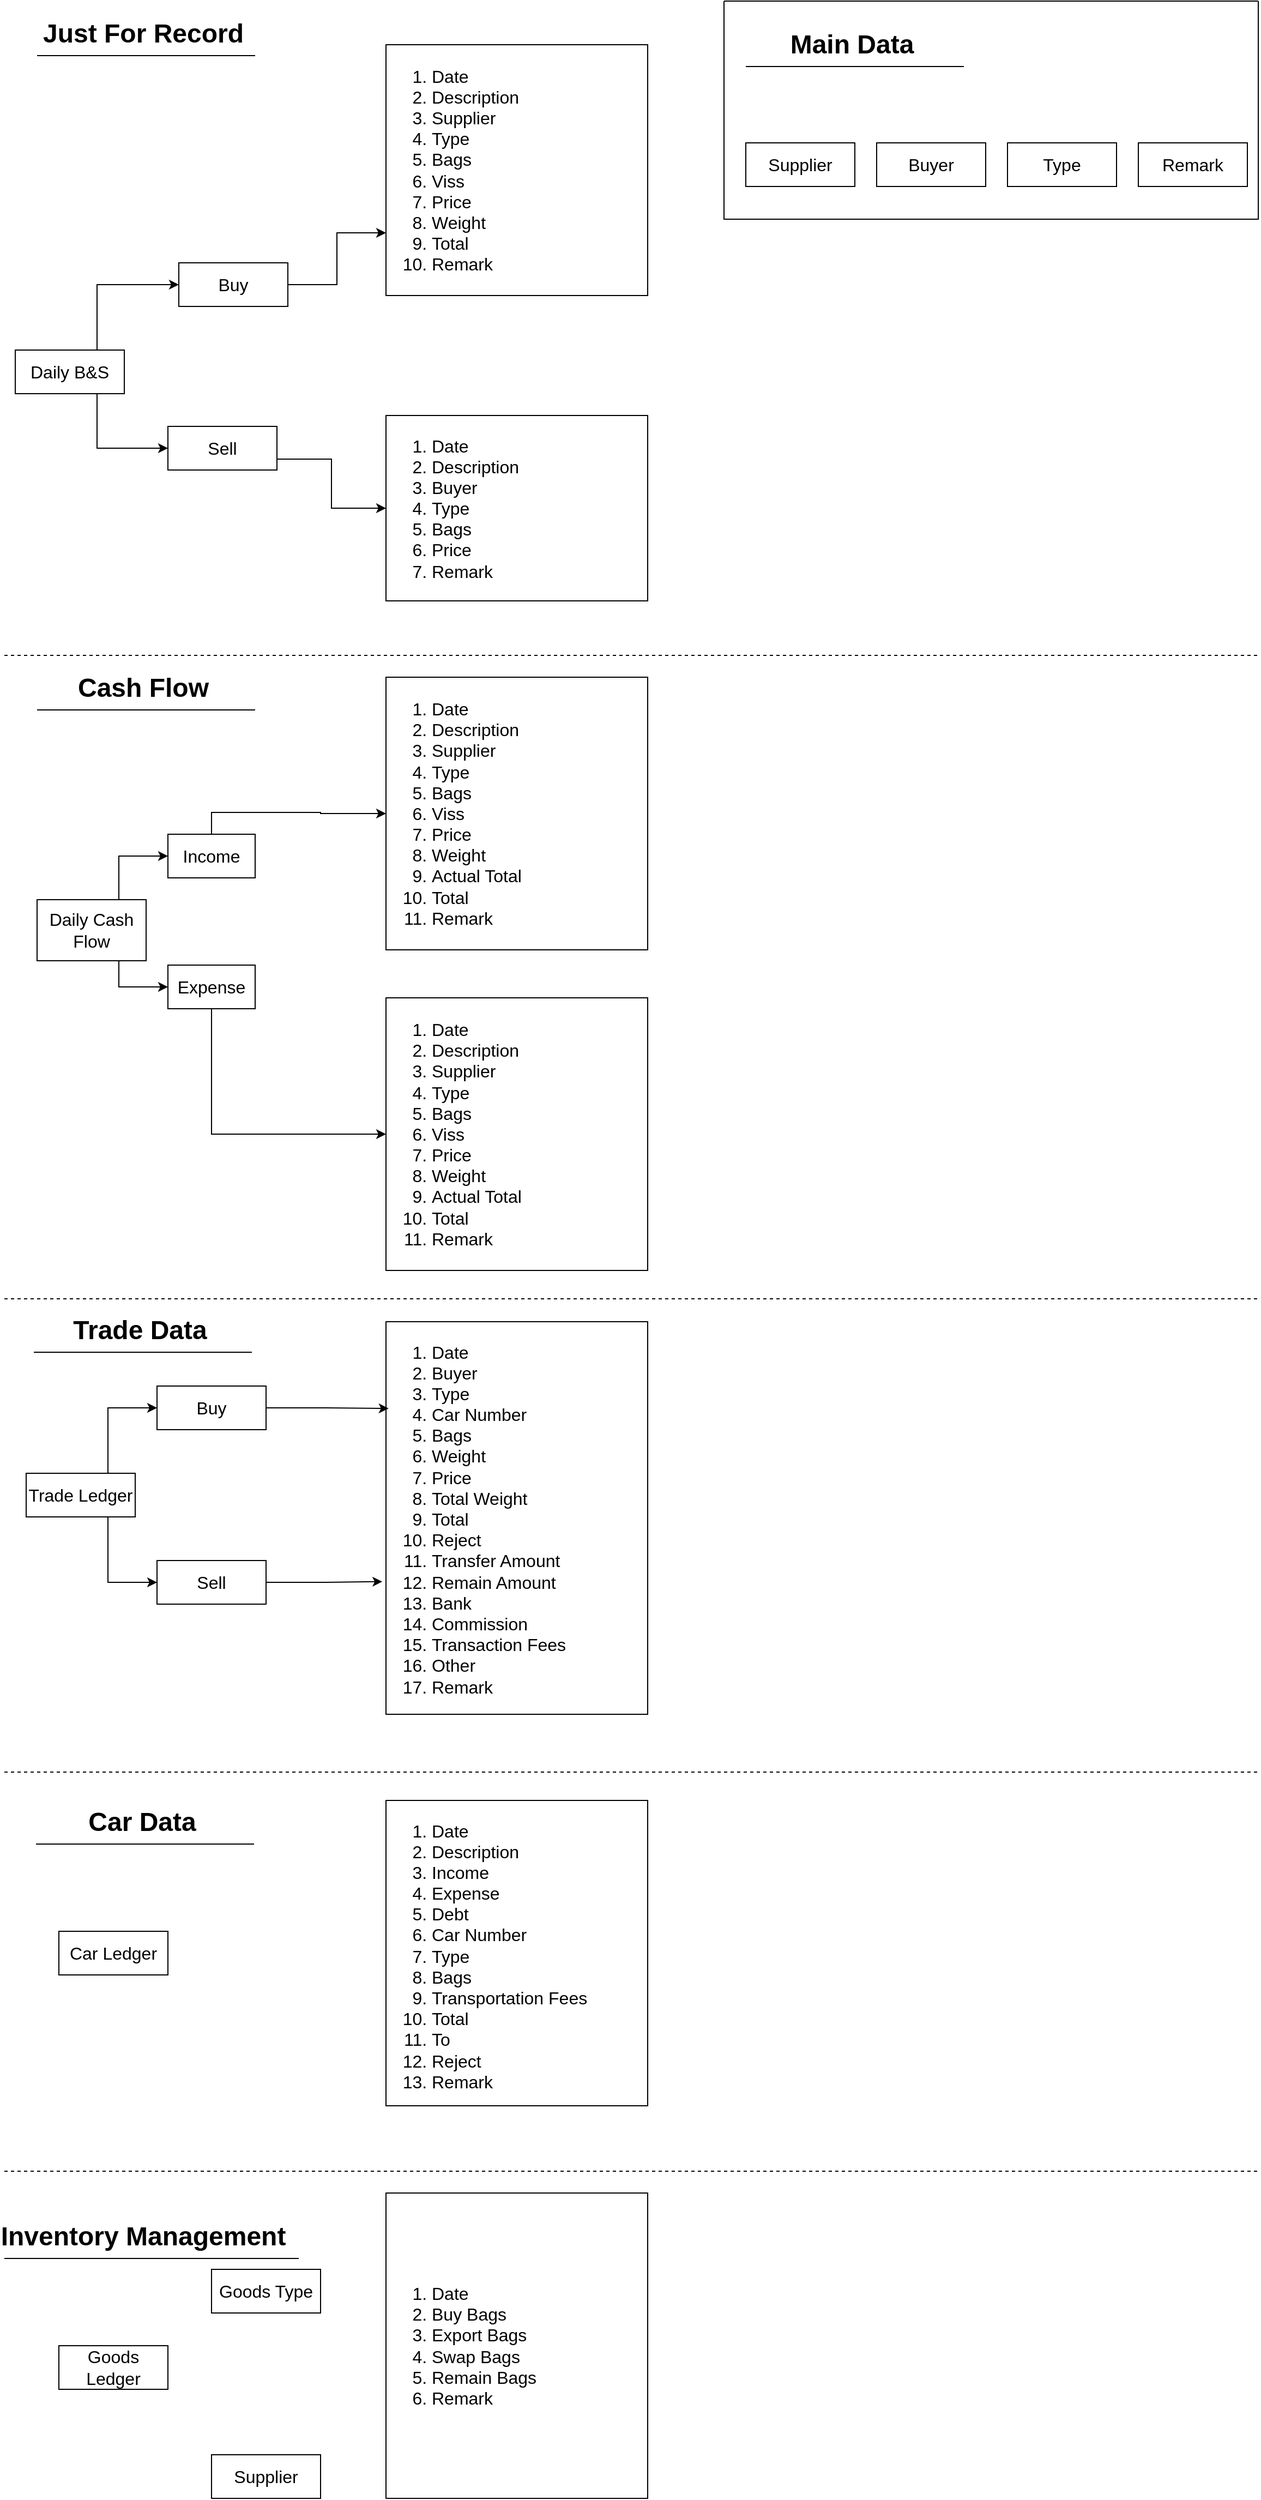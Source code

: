 <mxfile version="24.7.17">
  <diagram name="Page-1" id="-BEs1d6lwpMOucNAkOac">
    <mxGraphModel dx="1687" dy="924" grid="1" gridSize="10" guides="1" tooltips="1" connect="1" arrows="1" fold="1" page="1" pageScale="1" pageWidth="1169" pageHeight="1654" math="0" shadow="0">
      <root>
        <mxCell id="0" />
        <mxCell id="1" parent="0" />
        <mxCell id="y3tPWJdc0TDrSjA-nD9r-1" value="Car Ledger" style="rounded=0;whiteSpace=wrap;html=1;fontSize=16;" parent="1" vertex="1">
          <mxGeometry x="60" y="1800" width="100" height="40" as="geometry" />
        </mxCell>
        <mxCell id="0vb944mvBpbHNHZJIUae-54" style="edgeStyle=orthogonalEdgeStyle;rounded=0;orthogonalLoop=1;jettySize=auto;html=1;exitX=0.75;exitY=1;exitDx=0;exitDy=0;entryX=0;entryY=0.5;entryDx=0;entryDy=0;" edge="1" parent="1" source="y3tPWJdc0TDrSjA-nD9r-3" target="0vb944mvBpbHNHZJIUae-49">
          <mxGeometry relative="1" as="geometry" />
        </mxCell>
        <mxCell id="0vb944mvBpbHNHZJIUae-55" style="edgeStyle=orthogonalEdgeStyle;rounded=0;orthogonalLoop=1;jettySize=auto;html=1;exitX=0.75;exitY=0;exitDx=0;exitDy=0;entryX=0;entryY=0.5;entryDx=0;entryDy=0;" edge="1" parent="1" source="y3tPWJdc0TDrSjA-nD9r-3" target="0vb944mvBpbHNHZJIUae-47">
          <mxGeometry relative="1" as="geometry" />
        </mxCell>
        <mxCell id="y3tPWJdc0TDrSjA-nD9r-3" value="Trade Ledger" style="rounded=0;whiteSpace=wrap;html=1;fontSize=16;" parent="1" vertex="1">
          <mxGeometry x="30" y="1380" width="100" height="40" as="geometry" />
        </mxCell>
        <mxCell id="0vb944mvBpbHNHZJIUae-36" style="edgeStyle=orthogonalEdgeStyle;rounded=0;orthogonalLoop=1;jettySize=auto;html=1;exitX=0.75;exitY=0;exitDx=0;exitDy=0;entryX=0;entryY=0.5;entryDx=0;entryDy=0;fontSize=16;" edge="1" parent="1" source="y3tPWJdc0TDrSjA-nD9r-4" target="0vb944mvBpbHNHZJIUae-17">
          <mxGeometry relative="1" as="geometry" />
        </mxCell>
        <mxCell id="0vb944mvBpbHNHZJIUae-37" style="edgeStyle=orthogonalEdgeStyle;rounded=0;orthogonalLoop=1;jettySize=auto;html=1;exitX=0.75;exitY=1;exitDx=0;exitDy=0;entryX=0;entryY=0.5;entryDx=0;entryDy=0;fontSize=16;" edge="1" parent="1" source="y3tPWJdc0TDrSjA-nD9r-4" target="0vb944mvBpbHNHZJIUae-18">
          <mxGeometry relative="1" as="geometry" />
        </mxCell>
        <mxCell id="y3tPWJdc0TDrSjA-nD9r-4" value="Daily B&amp;amp;S" style="rounded=0;whiteSpace=wrap;html=1;fontSize=16;" parent="1" vertex="1">
          <mxGeometry x="20" y="350" width="100" height="40" as="geometry" />
        </mxCell>
        <mxCell id="0vb944mvBpbHNHZJIUae-45" style="edgeStyle=orthogonalEdgeStyle;rounded=0;orthogonalLoop=1;jettySize=auto;html=1;exitX=0.5;exitY=1;exitDx=0;exitDy=0;entryX=0;entryY=0.5;entryDx=0;entryDy=0;" edge="1" parent="1" source="cP0VO7rM4Eh250nShlnv-3" target="0vb944mvBpbHNHZJIUae-42">
          <mxGeometry relative="1" as="geometry" />
        </mxCell>
        <mxCell id="cP0VO7rM4Eh250nShlnv-3" value="Expense" style="rounded=0;whiteSpace=wrap;html=1;fontSize=16;" parent="1" vertex="1">
          <mxGeometry x="160" y="914" width="80" height="40" as="geometry" />
        </mxCell>
        <mxCell id="0vb944mvBpbHNHZJIUae-43" style="edgeStyle=orthogonalEdgeStyle;rounded=0;orthogonalLoop=1;jettySize=auto;html=1;exitX=0.75;exitY=0;exitDx=0;exitDy=0;entryX=0;entryY=0.5;entryDx=0;entryDy=0;" edge="1" parent="1" source="cP0VO7rM4Eh250nShlnv-4" target="y3tPWJdc0TDrSjA-nD9r-2">
          <mxGeometry relative="1" as="geometry" />
        </mxCell>
        <mxCell id="0vb944mvBpbHNHZJIUae-44" style="edgeStyle=orthogonalEdgeStyle;rounded=0;orthogonalLoop=1;jettySize=auto;html=1;exitX=0.75;exitY=1;exitDx=0;exitDy=0;entryX=0;entryY=0.5;entryDx=0;entryDy=0;" edge="1" parent="1" source="cP0VO7rM4Eh250nShlnv-4" target="cP0VO7rM4Eh250nShlnv-3">
          <mxGeometry relative="1" as="geometry" />
        </mxCell>
        <mxCell id="cP0VO7rM4Eh250nShlnv-4" value="Daily Cash Flow" style="rounded=0;whiteSpace=wrap;html=1;fontSize=16;" parent="1" vertex="1">
          <mxGeometry x="40" y="854" width="100" height="56" as="geometry" />
        </mxCell>
        <mxCell id="0vb944mvBpbHNHZJIUae-46" style="edgeStyle=orthogonalEdgeStyle;rounded=0;orthogonalLoop=1;jettySize=auto;html=1;exitX=0.5;exitY=0;exitDx=0;exitDy=0;entryX=0;entryY=0.5;entryDx=0;entryDy=0;" edge="1" parent="1" source="y3tPWJdc0TDrSjA-nD9r-2" target="0vb944mvBpbHNHZJIUae-38">
          <mxGeometry relative="1" as="geometry" />
        </mxCell>
        <mxCell id="y3tPWJdc0TDrSjA-nD9r-2" value="Income" style="rounded=0;whiteSpace=wrap;html=1;fontSize=16;" parent="1" vertex="1">
          <mxGeometry x="160" y="794" width="80" height="40" as="geometry" />
        </mxCell>
        <mxCell id="0vb944mvBpbHNHZJIUae-31" style="edgeStyle=orthogonalEdgeStyle;rounded=0;orthogonalLoop=1;jettySize=auto;html=1;exitX=1;exitY=0.5;exitDx=0;exitDy=0;entryX=0;entryY=0.75;entryDx=0;entryDy=0;fontSize=16;" edge="1" parent="1" source="0vb944mvBpbHNHZJIUae-17" target="0vb944mvBpbHNHZJIUae-30">
          <mxGeometry relative="1" as="geometry" />
        </mxCell>
        <mxCell id="0vb944mvBpbHNHZJIUae-17" value="Buy" style="rounded=0;whiteSpace=wrap;html=1;fontSize=16;" vertex="1" parent="1">
          <mxGeometry x="170" y="270" width="100" height="40" as="geometry" />
        </mxCell>
        <mxCell id="0vb944mvBpbHNHZJIUae-33" style="edgeStyle=orthogonalEdgeStyle;rounded=0;orthogonalLoop=1;jettySize=auto;html=1;exitX=1;exitY=0.75;exitDx=0;exitDy=0;entryX=0;entryY=0.5;entryDx=0;entryDy=0;fontSize=16;" edge="1" parent="1" source="0vb944mvBpbHNHZJIUae-18" target="0vb944mvBpbHNHZJIUae-32">
          <mxGeometry relative="1" as="geometry" />
        </mxCell>
        <mxCell id="0vb944mvBpbHNHZJIUae-18" value="Sell" style="rounded=0;whiteSpace=wrap;html=1;fontSize=16;" vertex="1" parent="1">
          <mxGeometry x="160" y="420" width="100" height="40" as="geometry" />
        </mxCell>
        <mxCell id="0vb944mvBpbHNHZJIUae-30" value="&lt;ol style=&quot;font-size: 16px;&quot;&gt;&lt;li style=&quot;font-size: 16px;&quot;&gt;Date&lt;/li&gt;&lt;li style=&quot;font-size: 16px;&quot;&gt;Description&lt;/li&gt;&lt;li style=&quot;font-size: 16px;&quot;&gt;Supplier&lt;/li&gt;&lt;li style=&quot;font-size: 16px;&quot;&gt;Type&lt;/li&gt;&lt;li style=&quot;font-size: 16px;&quot;&gt;Bags&lt;/li&gt;&lt;li style=&quot;font-size: 16px;&quot;&gt;Viss&lt;/li&gt;&lt;li style=&quot;font-size: 16px;&quot;&gt;Price&lt;/li&gt;&lt;li style=&quot;font-size: 16px;&quot;&gt;Weight&lt;/li&gt;&lt;li style=&quot;font-size: 16px;&quot;&gt;Total&lt;/li&gt;&lt;li style=&quot;font-size: 16px;&quot;&gt;Remark&lt;/li&gt;&lt;/ol&gt;" style="text;strokeColor=default;fillColor=none;html=1;whiteSpace=wrap;verticalAlign=middle;overflow=hidden;fontSize=16;" vertex="1" parent="1">
          <mxGeometry x="360" y="70" width="240" height="230" as="geometry" />
        </mxCell>
        <mxCell id="0vb944mvBpbHNHZJIUae-32" value="&lt;ol style=&quot;font-size: 16px;&quot;&gt;&lt;li style=&quot;font-size: 16px;&quot;&gt;Date&lt;/li&gt;&lt;li style=&quot;font-size: 16px;&quot;&gt;Description&lt;/li&gt;&lt;li style=&quot;font-size: 16px;&quot;&gt;Buyer&lt;/li&gt;&lt;li style=&quot;font-size: 16px;&quot;&gt;Type&lt;/li&gt;&lt;li style=&quot;font-size: 16px;&quot;&gt;Bags&lt;/li&gt;&lt;li style=&quot;font-size: 16px;&quot;&gt;Price&lt;/li&gt;&lt;li style=&quot;font-size: 16px;&quot;&gt;Remark&lt;br style=&quot;font-size: 16px;&quot;&gt;&lt;/li&gt;&lt;/ol&gt;" style="text;strokeColor=default;fillColor=none;html=1;whiteSpace=wrap;verticalAlign=middle;overflow=hidden;fontSize=16;" vertex="1" parent="1">
          <mxGeometry x="360" y="410" width="240" height="170" as="geometry" />
        </mxCell>
        <mxCell id="0vb944mvBpbHNHZJIUae-38" value="&lt;ol style=&quot;font-size: 16px;&quot;&gt;&lt;li style=&quot;font-size: 16px;&quot;&gt;Date&lt;/li&gt;&lt;li style=&quot;font-size: 16px;&quot;&gt;Description&lt;/li&gt;&lt;li style=&quot;font-size: 16px;&quot;&gt;Supplier&lt;/li&gt;&lt;li style=&quot;font-size: 16px;&quot;&gt;Type&lt;/li&gt;&lt;li style=&quot;font-size: 16px;&quot;&gt;Bags&lt;/li&gt;&lt;li style=&quot;font-size: 16px;&quot;&gt;Viss&lt;/li&gt;&lt;li style=&quot;font-size: 16px;&quot;&gt;Price&lt;/li&gt;&lt;li style=&quot;font-size: 16px;&quot;&gt;Weight&lt;/li&gt;&lt;li style=&quot;font-size: 16px;&quot;&gt;Actual Total&lt;/li&gt;&lt;li style=&quot;font-size: 16px;&quot;&gt;Total&lt;/li&gt;&lt;li style=&quot;font-size: 16px;&quot;&gt;Remark&lt;/li&gt;&lt;/ol&gt;" style="text;strokeColor=default;fillColor=none;html=1;whiteSpace=wrap;verticalAlign=middle;overflow=hidden;fontSize=16;" vertex="1" parent="1">
          <mxGeometry x="360" y="650" width="240" height="250" as="geometry" />
        </mxCell>
        <mxCell id="0vb944mvBpbHNHZJIUae-42" value="&lt;ol style=&quot;font-size: 16px;&quot;&gt;&lt;li style=&quot;font-size: 16px;&quot;&gt;Date&lt;/li&gt;&lt;li style=&quot;font-size: 16px;&quot;&gt;Description&lt;/li&gt;&lt;li style=&quot;font-size: 16px;&quot;&gt;Supplier&lt;/li&gt;&lt;li style=&quot;font-size: 16px;&quot;&gt;Type&lt;/li&gt;&lt;li style=&quot;font-size: 16px;&quot;&gt;Bags&lt;/li&gt;&lt;li style=&quot;font-size: 16px;&quot;&gt;Viss&lt;/li&gt;&lt;li style=&quot;font-size: 16px;&quot;&gt;Price&lt;/li&gt;&lt;li style=&quot;font-size: 16px;&quot;&gt;Weight&lt;/li&gt;&lt;li style=&quot;font-size: 16px;&quot;&gt;Actual Total&lt;/li&gt;&lt;li style=&quot;font-size: 16px;&quot;&gt;Total&lt;/li&gt;&lt;li style=&quot;font-size: 16px;&quot;&gt;Remark&lt;/li&gt;&lt;/ol&gt;" style="text;strokeColor=default;fillColor=none;html=1;whiteSpace=wrap;verticalAlign=middle;overflow=hidden;fontSize=16;" vertex="1" parent="1">
          <mxGeometry x="360" y="944" width="240" height="250" as="geometry" />
        </mxCell>
        <mxCell id="0vb944mvBpbHNHZJIUae-47" value="Buy" style="rounded=0;whiteSpace=wrap;html=1;fontSize=16;" vertex="1" parent="1">
          <mxGeometry x="150" y="1300" width="100" height="40" as="geometry" />
        </mxCell>
        <mxCell id="0vb944mvBpbHNHZJIUae-49" value="Sell" style="rounded=0;whiteSpace=wrap;html=1;fontSize=16;" vertex="1" parent="1">
          <mxGeometry x="150" y="1460" width="100" height="40" as="geometry" />
        </mxCell>
        <mxCell id="0vb944mvBpbHNHZJIUae-50" value="&lt;ol style=&quot;font-size: 16px;&quot;&gt;&lt;li style=&quot;font-size: 16px;&quot;&gt;Date&lt;/li&gt;&lt;li style=&quot;font-size: 16px;&quot;&gt;Buyer&lt;/li&gt;&lt;li style=&quot;font-size: 16px;&quot;&gt;Type&lt;/li&gt;&lt;li style=&quot;font-size: 16px;&quot;&gt;Car Number&lt;/li&gt;&lt;li style=&quot;font-size: 16px;&quot;&gt;Bags&lt;/li&gt;&lt;li style=&quot;font-size: 16px;&quot;&gt;Weight&lt;/li&gt;&lt;li style=&quot;font-size: 16px;&quot;&gt;Price&lt;/li&gt;&lt;li style=&quot;font-size: 16px;&quot;&gt;Total Weight&lt;/li&gt;&lt;li style=&quot;font-size: 16px;&quot;&gt;Total&lt;/li&gt;&lt;li style=&quot;font-size: 16px;&quot;&gt;Reject&lt;/li&gt;&lt;li style=&quot;font-size: 16px;&quot;&gt;Transfer Amount&lt;/li&gt;&lt;li style=&quot;font-size: 16px;&quot;&gt;Remain Amount&lt;/li&gt;&lt;li style=&quot;font-size: 16px;&quot;&gt;Bank&lt;/li&gt;&lt;li style=&quot;font-size: 16px;&quot;&gt;Commission&lt;/li&gt;&lt;li style=&quot;font-size: 16px;&quot;&gt;Transaction Fees&lt;/li&gt;&lt;li style=&quot;font-size: 16px;&quot;&gt;Other&lt;/li&gt;&lt;li style=&quot;font-size: 16px;&quot;&gt;Remark&lt;/li&gt;&lt;/ol&gt;" style="text;strokeColor=default;fillColor=none;html=1;whiteSpace=wrap;verticalAlign=middle;overflow=hidden;fontSize=16;" vertex="1" parent="1">
          <mxGeometry x="360" y="1241" width="240" height="360" as="geometry" />
        </mxCell>
        <mxCell id="0vb944mvBpbHNHZJIUae-52" style="edgeStyle=orthogonalEdgeStyle;rounded=0;orthogonalLoop=1;jettySize=auto;html=1;exitX=1;exitY=0.5;exitDx=0;exitDy=0;entryX=-0.014;entryY=0.662;entryDx=0;entryDy=0;entryPerimeter=0;" edge="1" parent="1" source="0vb944mvBpbHNHZJIUae-49" target="0vb944mvBpbHNHZJIUae-50">
          <mxGeometry relative="1" as="geometry" />
        </mxCell>
        <mxCell id="0vb944mvBpbHNHZJIUae-53" style="edgeStyle=orthogonalEdgeStyle;rounded=0;orthogonalLoop=1;jettySize=auto;html=1;exitX=1;exitY=0.5;exitDx=0;exitDy=0;entryX=0.01;entryY=0.221;entryDx=0;entryDy=0;entryPerimeter=0;" edge="1" parent="1" source="0vb944mvBpbHNHZJIUae-47" target="0vb944mvBpbHNHZJIUae-50">
          <mxGeometry relative="1" as="geometry" />
        </mxCell>
        <mxCell id="0vb944mvBpbHNHZJIUae-56" value="Just For Record" style="text;strokeColor=none;fillColor=none;html=1;fontSize=24;fontStyle=1;verticalAlign=middle;align=center;" vertex="1" parent="1">
          <mxGeometry x="87" y="40" width="100" height="40" as="geometry" />
        </mxCell>
        <mxCell id="0vb944mvBpbHNHZJIUae-58" value="" style="endArrow=none;html=1;rounded=0;" edge="1" parent="1">
          <mxGeometry width="50" height="50" relative="1" as="geometry">
            <mxPoint x="40" y="80" as="sourcePoint" />
            <mxPoint x="240" y="80" as="targetPoint" />
            <Array as="points" />
          </mxGeometry>
        </mxCell>
        <mxCell id="0vb944mvBpbHNHZJIUae-60" value="" style="endArrow=none;dashed=1;html=1;rounded=0;" edge="1" parent="1">
          <mxGeometry width="50" height="50" relative="1" as="geometry">
            <mxPoint x="10" y="1220" as="sourcePoint" />
            <mxPoint x="1160" y="1220" as="targetPoint" />
          </mxGeometry>
        </mxCell>
        <mxCell id="0vb944mvBpbHNHZJIUae-61" value="" style="endArrow=none;dashed=1;html=1;rounded=0;" edge="1" parent="1">
          <mxGeometry width="50" height="50" relative="1" as="geometry">
            <mxPoint x="10" y="630" as="sourcePoint" />
            <mxPoint x="1160" y="630" as="targetPoint" />
          </mxGeometry>
        </mxCell>
        <mxCell id="0vb944mvBpbHNHZJIUae-62" value="" style="endArrow=none;dashed=1;html=1;rounded=0;" edge="1" parent="1">
          <mxGeometry width="50" height="50" relative="1" as="geometry">
            <mxPoint x="10" y="1654" as="sourcePoint" />
            <mxPoint x="1160" y="1654" as="targetPoint" />
          </mxGeometry>
        </mxCell>
        <mxCell id="0vb944mvBpbHNHZJIUae-63" value="Goods Ledger" style="rounded=0;whiteSpace=wrap;html=1;fontSize=16;" vertex="1" parent="1">
          <mxGeometry x="60" y="2180" width="100" height="40" as="geometry" />
        </mxCell>
        <mxCell id="0vb944mvBpbHNHZJIUae-64" value="&lt;ol style=&quot;font-size: 16px;&quot;&gt;&lt;li style=&quot;font-size: 16px;&quot;&gt;Date&lt;/li&gt;&lt;li style=&quot;font-size: 16px;&quot;&gt;Description&lt;/li&gt;&lt;li style=&quot;font-size: 16px;&quot;&gt;Income&lt;/li&gt;&lt;li style=&quot;font-size: 16px;&quot;&gt;Expense&lt;/li&gt;&lt;li style=&quot;font-size: 16px;&quot;&gt;Debt&lt;/li&gt;&lt;li style=&quot;font-size: 16px;&quot;&gt;Car Number&lt;/li&gt;&lt;li style=&quot;font-size: 16px;&quot;&gt;Type&lt;/li&gt;&lt;li style=&quot;font-size: 16px;&quot;&gt;Bags&lt;/li&gt;&lt;li style=&quot;font-size: 16px;&quot;&gt;Transportation Fees&lt;/li&gt;&lt;li style=&quot;font-size: 16px;&quot;&gt;Total&lt;/li&gt;&lt;li style=&quot;font-size: 16px;&quot;&gt;To&lt;/li&gt;&lt;li style=&quot;font-size: 16px;&quot;&gt;Reject&lt;/li&gt;&lt;li style=&quot;font-size: 16px;&quot;&gt;Remark&lt;br&gt;&lt;/li&gt;&lt;/ol&gt;" style="text;strokeColor=default;fillColor=none;html=1;whiteSpace=wrap;verticalAlign=middle;overflow=hidden;fontSize=16;" vertex="1" parent="1">
          <mxGeometry x="360" y="1680" width="240" height="280" as="geometry" />
        </mxCell>
        <mxCell id="0vb944mvBpbHNHZJIUae-65" value="Goods Type" style="rounded=0;whiteSpace=wrap;html=1;fontSize=16;" vertex="1" parent="1">
          <mxGeometry x="200" y="2110" width="100" height="40" as="geometry" />
        </mxCell>
        <mxCell id="0vb944mvBpbHNHZJIUae-66" value="Supplier" style="rounded=0;whiteSpace=wrap;html=1;fontSize=16;" vertex="1" parent="1">
          <mxGeometry x="200" y="2280" width="100" height="40" as="geometry" />
        </mxCell>
        <mxCell id="0vb944mvBpbHNHZJIUae-67" value="" style="endArrow=none;dashed=1;html=1;rounded=0;" edge="1" parent="1">
          <mxGeometry width="50" height="50" relative="1" as="geometry">
            <mxPoint x="10" y="2020" as="sourcePoint" />
            <mxPoint x="1160" y="2020" as="targetPoint" />
          </mxGeometry>
        </mxCell>
        <mxCell id="0vb944mvBpbHNHZJIUae-68" value="&lt;ol style=&quot;font-size: 16px;&quot;&gt;&lt;li style=&quot;font-size: 16px;&quot;&gt;Date&lt;/li&gt;&lt;li style=&quot;font-size: 16px;&quot;&gt;Buy Bags&lt;/li&gt;&lt;li style=&quot;font-size: 16px;&quot;&gt;Export Bags&lt;/li&gt;&lt;li style=&quot;font-size: 16px;&quot;&gt;Swap Bags&lt;/li&gt;&lt;li style=&quot;font-size: 16px;&quot;&gt;Remain Bags&lt;/li&gt;&lt;li style=&quot;font-size: 16px;&quot;&gt;Remark&lt;br&gt;&lt;/li&gt;&lt;/ol&gt;" style="text;strokeColor=default;fillColor=none;html=1;whiteSpace=wrap;verticalAlign=middle;overflow=hidden;fontSize=16;" vertex="1" parent="1">
          <mxGeometry x="360" y="2040" width="240" height="280" as="geometry" />
        </mxCell>
        <mxCell id="0vb944mvBpbHNHZJIUae-69" value="Main Data" style="text;strokeColor=none;fillColor=none;html=1;fontSize=24;fontStyle=1;verticalAlign=middle;align=center;" vertex="1" parent="1">
          <mxGeometry x="737" y="50" width="100" height="40" as="geometry" />
        </mxCell>
        <mxCell id="0vb944mvBpbHNHZJIUae-70" value="" style="endArrow=none;html=1;rounded=0;" edge="1" parent="1">
          <mxGeometry width="50" height="50" relative="1" as="geometry">
            <mxPoint x="690" y="90" as="sourcePoint" />
            <mxPoint x="890" y="90" as="targetPoint" />
            <Array as="points" />
          </mxGeometry>
        </mxCell>
        <mxCell id="0vb944mvBpbHNHZJIUae-71" value="Supplier" style="rounded=0;whiteSpace=wrap;html=1;fontSize=16;" vertex="1" parent="1">
          <mxGeometry x="690" y="160" width="100" height="40" as="geometry" />
        </mxCell>
        <mxCell id="0vb944mvBpbHNHZJIUae-72" value="Buyer" style="rounded=0;whiteSpace=wrap;html=1;fontSize=16;" vertex="1" parent="1">
          <mxGeometry x="810" y="160" width="100" height="40" as="geometry" />
        </mxCell>
        <mxCell id="0vb944mvBpbHNHZJIUae-73" value="Type" style="rounded=0;whiteSpace=wrap;html=1;fontSize=16;" vertex="1" parent="1">
          <mxGeometry x="930" y="160" width="100" height="40" as="geometry" />
        </mxCell>
        <mxCell id="0vb944mvBpbHNHZJIUae-74" value="Remark" style="rounded=0;whiteSpace=wrap;html=1;fontSize=16;" vertex="1" parent="1">
          <mxGeometry x="1050" y="160" width="100" height="40" as="geometry" />
        </mxCell>
        <mxCell id="0vb944mvBpbHNHZJIUae-75" value="" style="swimlane;startSize=0;" vertex="1" parent="1">
          <mxGeometry x="670" y="30" width="490" height="200" as="geometry" />
        </mxCell>
        <mxCell id="0vb944mvBpbHNHZJIUae-76" value="Cash Flow" style="text;strokeColor=none;fillColor=none;html=1;fontSize=24;fontStyle=1;verticalAlign=middle;align=center;" vertex="1" parent="1">
          <mxGeometry x="87" y="640" width="100" height="40" as="geometry" />
        </mxCell>
        <mxCell id="0vb944mvBpbHNHZJIUae-77" value="" style="endArrow=none;html=1;rounded=0;" edge="1" parent="1">
          <mxGeometry width="50" height="50" relative="1" as="geometry">
            <mxPoint x="40" y="680" as="sourcePoint" />
            <mxPoint x="240" y="680" as="targetPoint" />
            <Array as="points" />
          </mxGeometry>
        </mxCell>
        <mxCell id="0vb944mvBpbHNHZJIUae-78" value="Trade Data" style="text;strokeColor=none;fillColor=none;html=1;fontSize=24;fontStyle=1;verticalAlign=middle;align=center;" vertex="1" parent="1">
          <mxGeometry x="84" y="1229" width="100" height="40" as="geometry" />
        </mxCell>
        <mxCell id="0vb944mvBpbHNHZJIUae-79" value="" style="endArrow=none;html=1;rounded=0;" edge="1" parent="1">
          <mxGeometry width="50" height="50" relative="1" as="geometry">
            <mxPoint x="37" y="1269" as="sourcePoint" />
            <mxPoint x="237" y="1269" as="targetPoint" />
            <Array as="points" />
          </mxGeometry>
        </mxCell>
        <mxCell id="0vb944mvBpbHNHZJIUae-80" value="Car Data" style="text;strokeColor=none;fillColor=none;html=1;fontSize=24;fontStyle=1;verticalAlign=middle;align=center;" vertex="1" parent="1">
          <mxGeometry x="86" y="1680" width="100" height="40" as="geometry" />
        </mxCell>
        <mxCell id="0vb944mvBpbHNHZJIUae-81" value="" style="endArrow=none;html=1;rounded=0;" edge="1" parent="1">
          <mxGeometry width="50" height="50" relative="1" as="geometry">
            <mxPoint x="39" y="1720" as="sourcePoint" />
            <mxPoint x="239" y="1720" as="targetPoint" />
            <Array as="points" />
          </mxGeometry>
        </mxCell>
        <mxCell id="0vb944mvBpbHNHZJIUae-82" value="Inventory Management" style="text;strokeColor=none;fillColor=none;html=1;fontSize=24;fontStyle=1;verticalAlign=middle;align=center;" vertex="1" parent="1">
          <mxGeometry x="87" y="2060" width="100" height="40" as="geometry" />
        </mxCell>
        <mxCell id="0vb944mvBpbHNHZJIUae-83" value="" style="endArrow=none;html=1;rounded=0;" edge="1" parent="1">
          <mxGeometry width="50" height="50" relative="1" as="geometry">
            <mxPoint x="10" y="2100" as="sourcePoint" />
            <mxPoint x="280" y="2100" as="targetPoint" />
            <Array as="points" />
          </mxGeometry>
        </mxCell>
      </root>
    </mxGraphModel>
  </diagram>
</mxfile>

